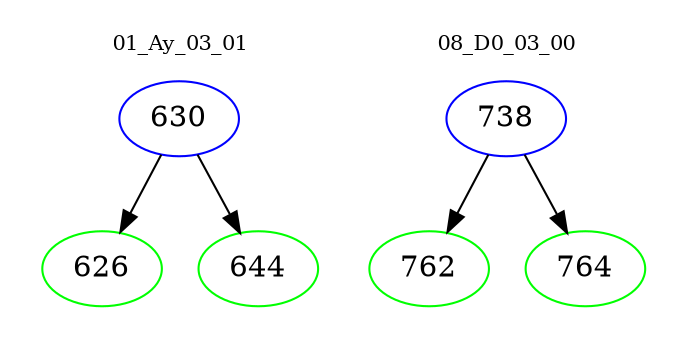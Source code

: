 digraph{
subgraph cluster_0 {
color = white
label = "01_Ay_03_01";
fontsize=10;
T0_630 [label="630", color="blue"]
T0_630 -> T0_626 [color="black"]
T0_626 [label="626", color="green"]
T0_630 -> T0_644 [color="black"]
T0_644 [label="644", color="green"]
}
subgraph cluster_1 {
color = white
label = "08_D0_03_00";
fontsize=10;
T1_738 [label="738", color="blue"]
T1_738 -> T1_762 [color="black"]
T1_762 [label="762", color="green"]
T1_738 -> T1_764 [color="black"]
T1_764 [label="764", color="green"]
}
}
